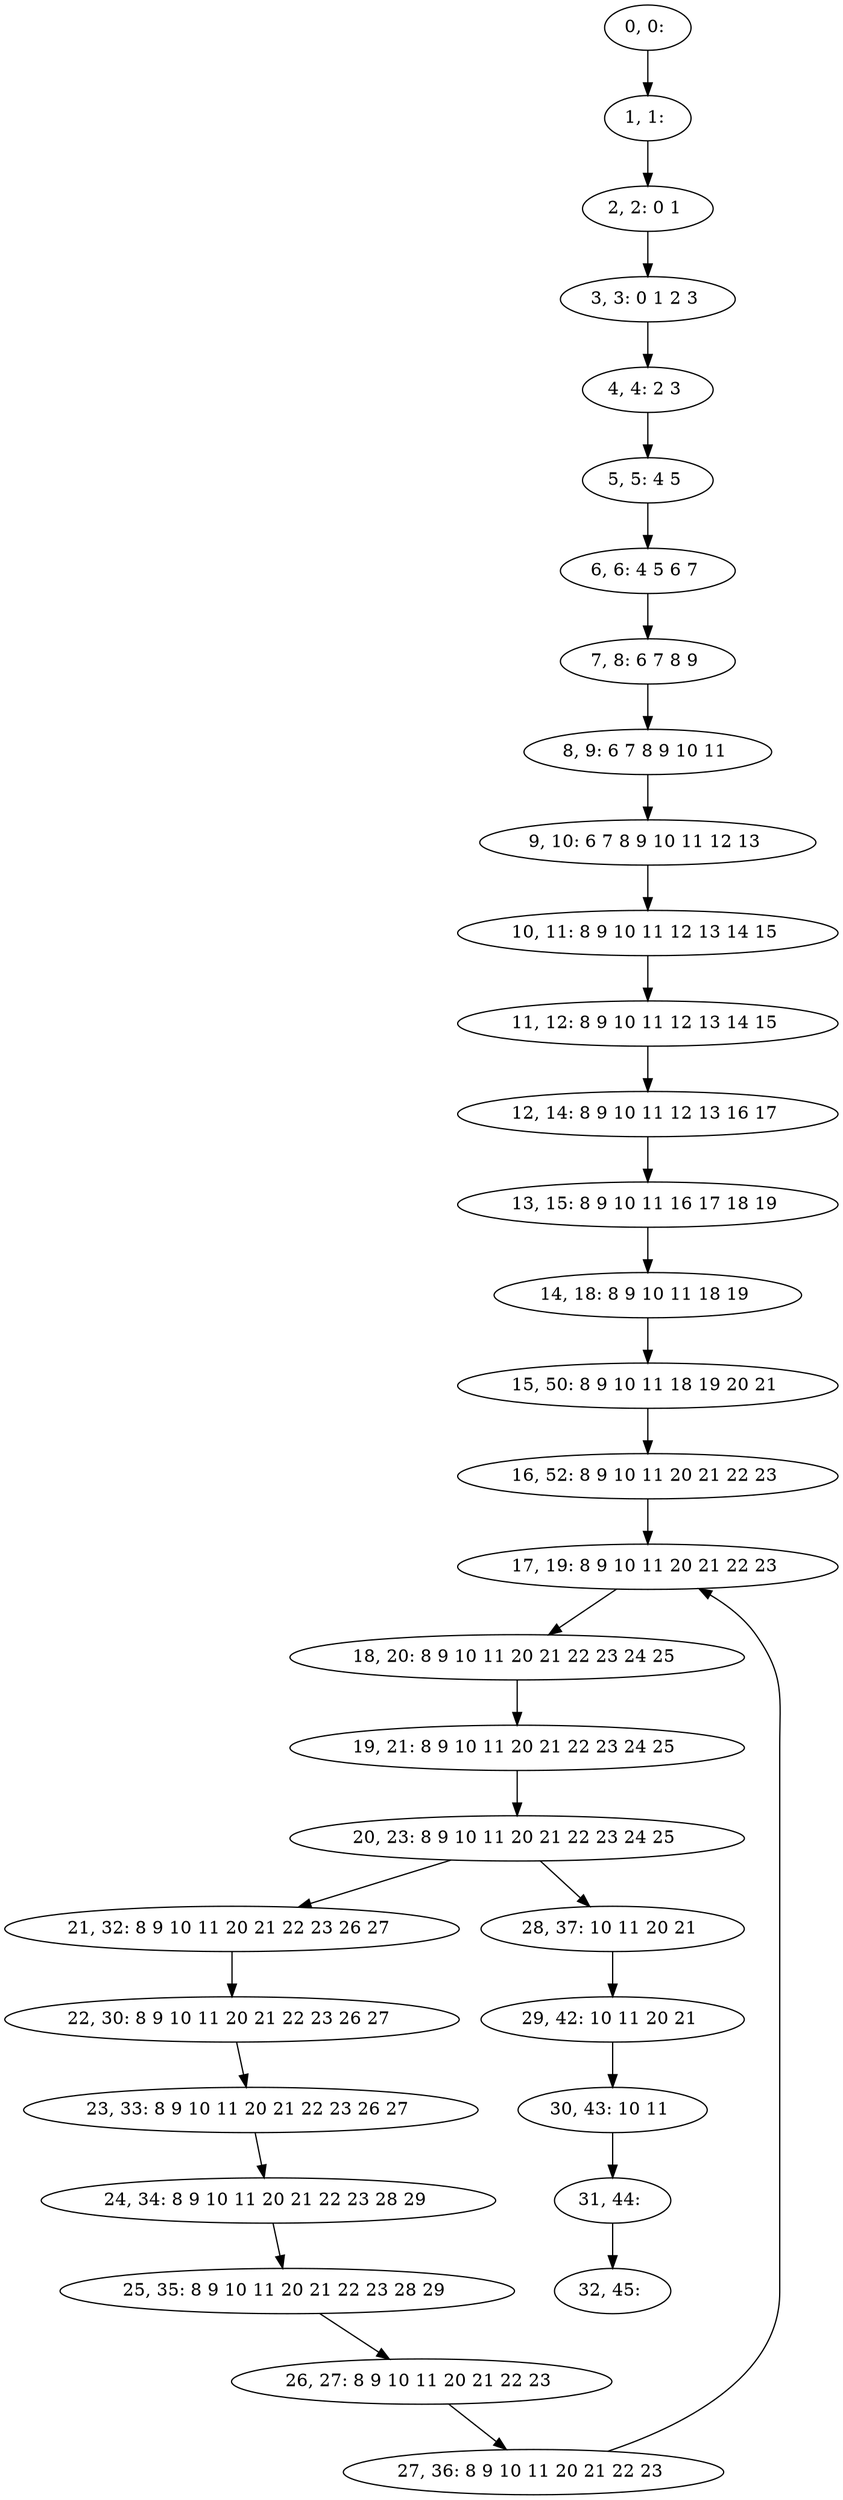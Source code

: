digraph G {
0[label="0, 0: "];
1[label="1, 1: "];
2[label="2, 2: 0 1 "];
3[label="3, 3: 0 1 2 3 "];
4[label="4, 4: 2 3 "];
5[label="5, 5: 4 5 "];
6[label="6, 6: 4 5 6 7 "];
7[label="7, 8: 6 7 8 9 "];
8[label="8, 9: 6 7 8 9 10 11 "];
9[label="9, 10: 6 7 8 9 10 11 12 13 "];
10[label="10, 11: 8 9 10 11 12 13 14 15 "];
11[label="11, 12: 8 9 10 11 12 13 14 15 "];
12[label="12, 14: 8 9 10 11 12 13 16 17 "];
13[label="13, 15: 8 9 10 11 16 17 18 19 "];
14[label="14, 18: 8 9 10 11 18 19 "];
15[label="15, 50: 8 9 10 11 18 19 20 21 "];
16[label="16, 52: 8 9 10 11 20 21 22 23 "];
17[label="17, 19: 8 9 10 11 20 21 22 23 "];
18[label="18, 20: 8 9 10 11 20 21 22 23 24 25 "];
19[label="19, 21: 8 9 10 11 20 21 22 23 24 25 "];
20[label="20, 23: 8 9 10 11 20 21 22 23 24 25 "];
21[label="21, 32: 8 9 10 11 20 21 22 23 26 27 "];
22[label="22, 30: 8 9 10 11 20 21 22 23 26 27 "];
23[label="23, 33: 8 9 10 11 20 21 22 23 26 27 "];
24[label="24, 34: 8 9 10 11 20 21 22 23 28 29 "];
25[label="25, 35: 8 9 10 11 20 21 22 23 28 29 "];
26[label="26, 27: 8 9 10 11 20 21 22 23 "];
27[label="27, 36: 8 9 10 11 20 21 22 23 "];
28[label="28, 37: 10 11 20 21 "];
29[label="29, 42: 10 11 20 21 "];
30[label="30, 43: 10 11 "];
31[label="31, 44: "];
32[label="32, 45: "];
0->1 ;
1->2 ;
2->3 ;
3->4 ;
4->5 ;
5->6 ;
6->7 ;
7->8 ;
8->9 ;
9->10 ;
10->11 ;
11->12 ;
12->13 ;
13->14 ;
14->15 ;
15->16 ;
16->17 ;
17->18 ;
18->19 ;
19->20 ;
20->21 ;
20->28 ;
21->22 ;
22->23 ;
23->24 ;
24->25 ;
25->26 ;
26->27 ;
27->17 ;
28->29 ;
29->30 ;
30->31 ;
31->32 ;
}
